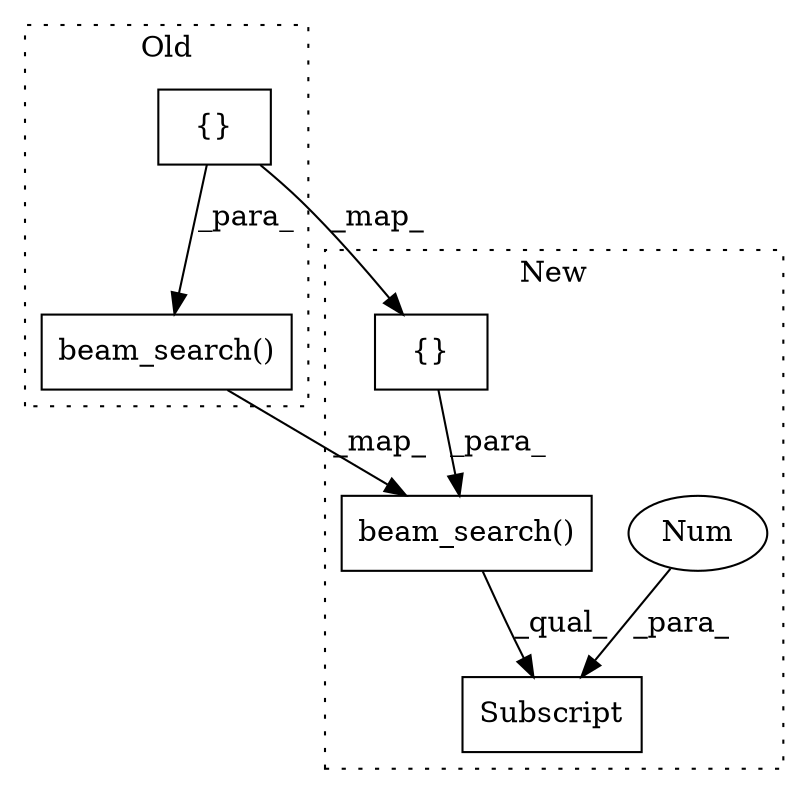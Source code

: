 digraph G {
subgraph cluster0 {
1 [label="beam_search()" a="75" s="3839,3880" l="17,12" shape="box"];
6 [label="{}" a="59" s="3856,3879" l="1,0" shape="box"];
label = "Old";
style="dotted";
}
subgraph cluster1 {
2 [label="beam_search()" a="75" s="3839,3880" l="17,12" shape="box"];
3 [label="Subscript" a="63" s="3839,0" l="56,0" shape="box"];
4 [label="Num" a="76" s="3893" l="1" shape="ellipse"];
5 [label="{}" a="59" s="3856,3879" l="1,0" shape="box"];
label = "New";
style="dotted";
}
1 -> 2 [label="_map_"];
2 -> 3 [label="_qual_"];
4 -> 3 [label="_para_"];
5 -> 2 [label="_para_"];
6 -> 5 [label="_map_"];
6 -> 1 [label="_para_"];
}